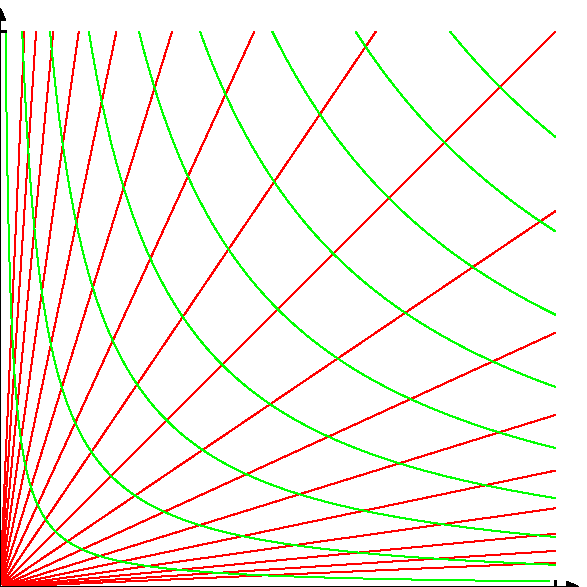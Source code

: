 verbatimtex
\documentclass{article}
\usepackage{times}
\usepackage{amsmath}
\usepackage{amssymb}
\usepackage{amsfonts}
\usepackage{txfonts}
\begin{document}
etex;

beginfig(1)

z0 = (0,0);
z1 = (200,0);
z2 = (0,200);
z3 = (200,200);

pickup pencircle scaled 0.5pt;

numeric S;
S = 1/100;

for t = 0 step 5 until 40:
	draw (1,mexp(-20*t))--(200,200*mexp(-20*t)) withcolor(1,0,0);
	draw (mexp(-20*t),1)--(200*mexp(-20*t),200) withcolor(1,0,0);
endfor;

for s = 20 step 20 until 180:
	numeric tzero;
	tzero = mlog(200/s);
	path p;
	p = (s * mexp(-tzero), s * mexp(tzero));
	numeric	deltat;
	deltat = tzero / 200;
	for t = (-tzero + deltat) step deltat until tzero:
		p := p--(s * mexp(t), s * mexp(-t));
	endfor;
	draw p withcolor(0,1,0);
endfor;

clip currentpicture to z0--z1--z3--z2--cycle;

pickup pencircle scaled 1pt;
drawarrow (-0.04)[z0,z1]--(1.04)[z0,z1];
drawarrow (-0.04)[z0,z2]--(1.04)[z0,z2];
draw (z1 shifted (0,-2))--(z1 shifted (0,2));
draw (z2 shifted (-2,0))--(z2 shifted (2,0));

endfig;

end
